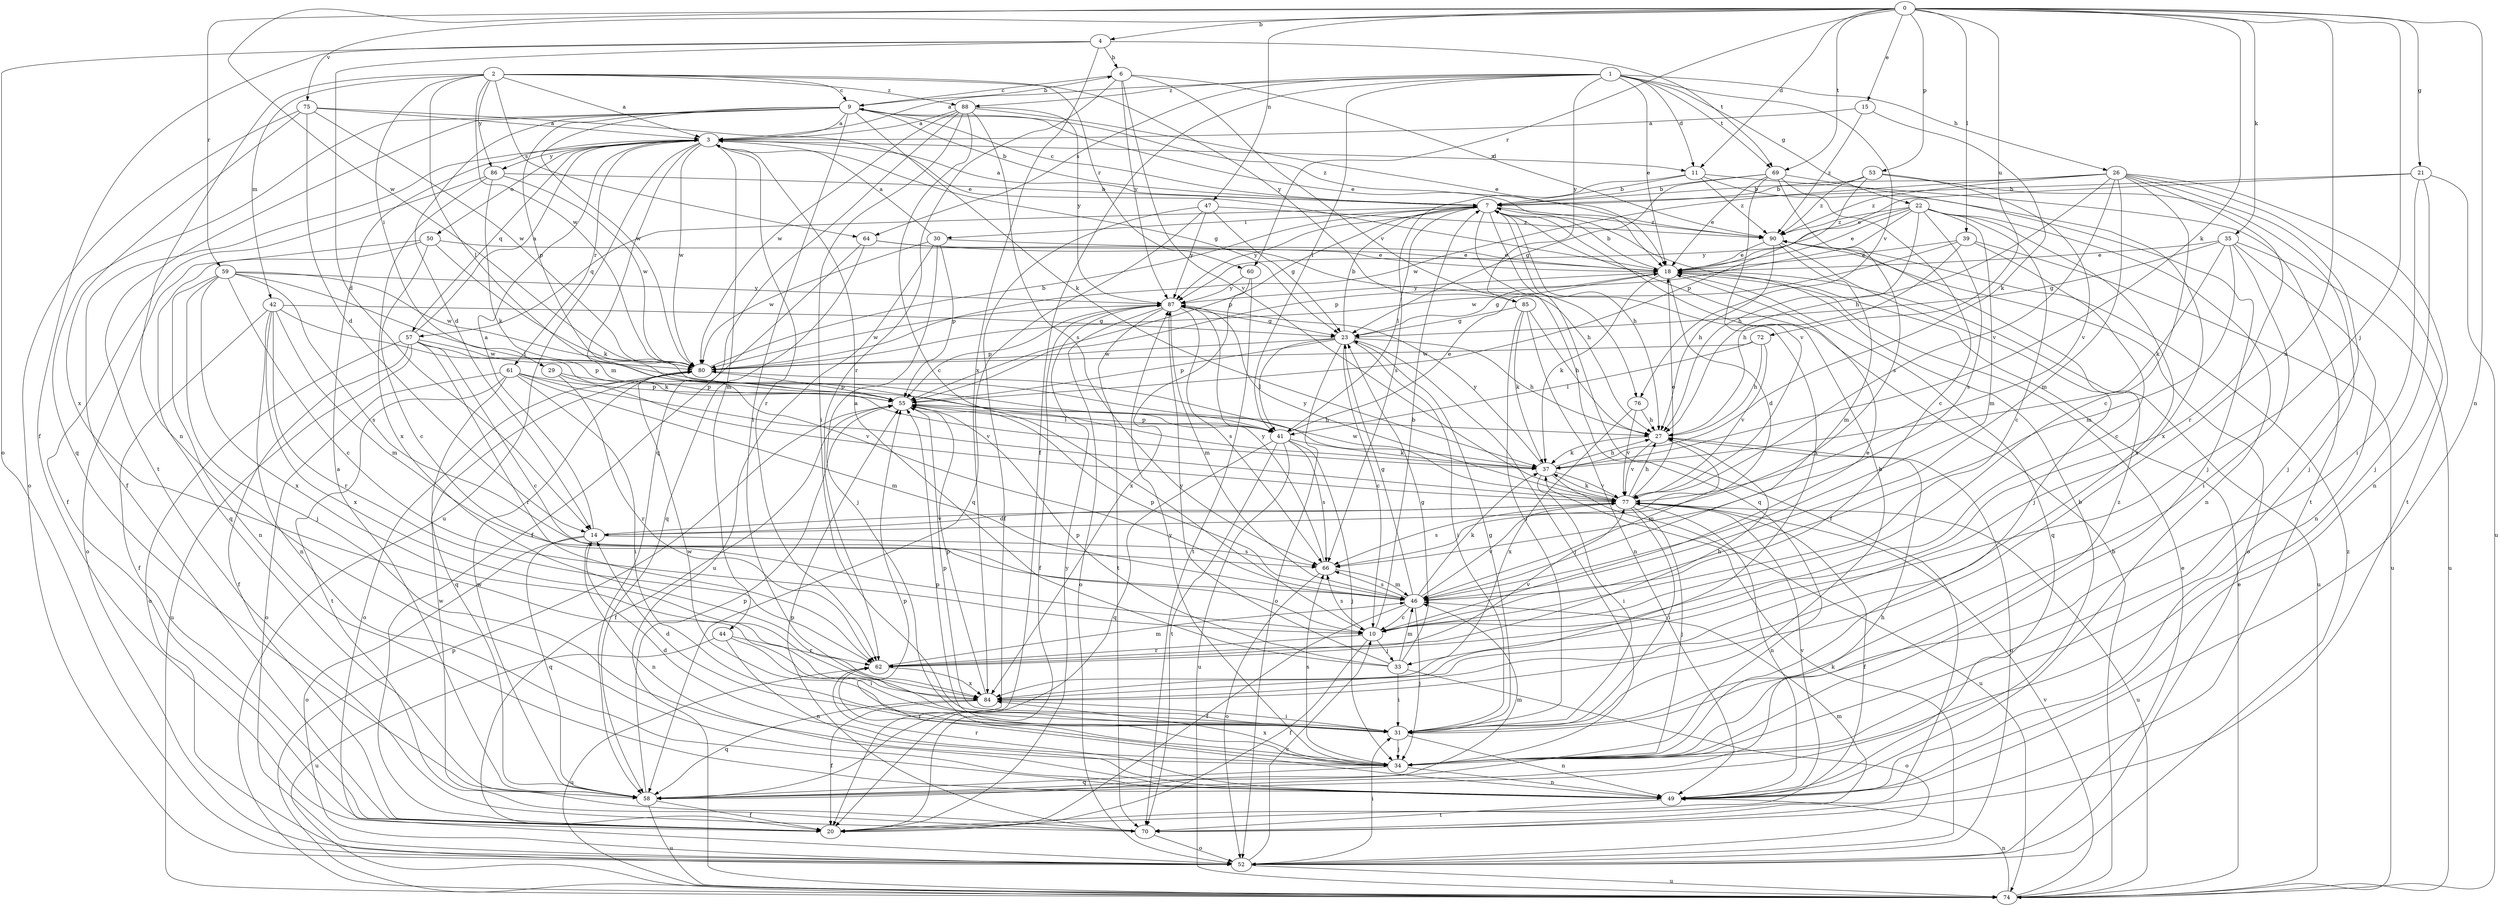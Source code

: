 strict digraph  {
0;
1;
2;
3;
4;
6;
7;
9;
10;
11;
14;
15;
18;
20;
21;
22;
23;
26;
27;
29;
30;
31;
33;
34;
35;
37;
39;
41;
42;
44;
46;
47;
49;
50;
52;
53;
55;
57;
58;
59;
60;
61;
62;
64;
66;
69;
70;
72;
74;
75;
76;
77;
80;
84;
85;
86;
87;
88;
90;
0 -> 4  [label=b];
0 -> 11  [label=d];
0 -> 15  [label=e];
0 -> 21  [label=g];
0 -> 33  [label=j];
0 -> 35  [label=k];
0 -> 37  [label=k];
0 -> 39  [label=l];
0 -> 47  [label=n];
0 -> 49  [label=n];
0 -> 53  [label=p];
0 -> 59  [label=r];
0 -> 60  [label=r];
0 -> 69  [label=t];
0 -> 72  [label=u];
0 -> 75  [label=v];
0 -> 80  [label=w];
0 -> 84  [label=x];
1 -> 3  [label=a];
1 -> 11  [label=d];
1 -> 18  [label=e];
1 -> 20  [label=f];
1 -> 22  [label=g];
1 -> 26  [label=h];
1 -> 41  [label=l];
1 -> 64  [label=s];
1 -> 69  [label=t];
1 -> 76  [label=v];
1 -> 85  [label=y];
1 -> 88  [label=z];
2 -> 3  [label=a];
2 -> 9  [label=c];
2 -> 29  [label=i];
2 -> 41  [label=l];
2 -> 42  [label=m];
2 -> 49  [label=n];
2 -> 60  [label=r];
2 -> 64  [label=s];
2 -> 80  [label=w];
2 -> 85  [label=y];
2 -> 86  [label=y];
2 -> 88  [label=z];
3 -> 11  [label=d];
3 -> 20  [label=f];
3 -> 23  [label=g];
3 -> 44  [label=m];
3 -> 46  [label=m];
3 -> 50  [label=o];
3 -> 57  [label=q];
3 -> 61  [label=r];
3 -> 62  [label=r];
3 -> 74  [label=u];
3 -> 80  [label=w];
3 -> 86  [label=y];
4 -> 6  [label=b];
4 -> 14  [label=d];
4 -> 20  [label=f];
4 -> 52  [label=o];
4 -> 69  [label=t];
4 -> 84  [label=x];
6 -> 9  [label=c];
6 -> 62  [label=r];
6 -> 76  [label=v];
6 -> 77  [label=v];
6 -> 87  [label=y];
6 -> 90  [label=z];
7 -> 3  [label=a];
7 -> 9  [label=c];
7 -> 20  [label=f];
7 -> 27  [label=h];
7 -> 30  [label=i];
7 -> 41  [label=l];
7 -> 55  [label=p];
7 -> 57  [label=q];
7 -> 58  [label=q];
7 -> 84  [label=x];
7 -> 87  [label=y];
7 -> 90  [label=z];
9 -> 3  [label=a];
9 -> 6  [label=b];
9 -> 7  [label=b];
9 -> 14  [label=d];
9 -> 18  [label=e];
9 -> 31  [label=i];
9 -> 37  [label=k];
9 -> 55  [label=p];
9 -> 58  [label=q];
9 -> 70  [label=t];
9 -> 80  [label=w];
9 -> 90  [label=z];
10 -> 7  [label=b];
10 -> 18  [label=e];
10 -> 20  [label=f];
10 -> 33  [label=j];
10 -> 62  [label=r];
10 -> 66  [label=s];
11 -> 7  [label=b];
11 -> 34  [label=j];
11 -> 66  [label=s];
11 -> 70  [label=t];
11 -> 90  [label=z];
14 -> 3  [label=a];
14 -> 49  [label=n];
14 -> 52  [label=o];
14 -> 58  [label=q];
14 -> 66  [label=s];
14 -> 77  [label=v];
15 -> 3  [label=a];
15 -> 37  [label=k];
15 -> 90  [label=z];
18 -> 7  [label=b];
18 -> 14  [label=d];
18 -> 23  [label=g];
18 -> 37  [label=k];
18 -> 58  [label=q];
18 -> 74  [label=u];
18 -> 87  [label=y];
20 -> 87  [label=y];
21 -> 7  [label=b];
21 -> 18  [label=e];
21 -> 31  [label=i];
21 -> 34  [label=j];
21 -> 74  [label=u];
22 -> 10  [label=c];
22 -> 18  [label=e];
22 -> 27  [label=h];
22 -> 46  [label=m];
22 -> 49  [label=n];
22 -> 55  [label=p];
22 -> 66  [label=s];
22 -> 84  [label=x];
22 -> 87  [label=y];
22 -> 90  [label=z];
23 -> 7  [label=b];
23 -> 10  [label=c];
23 -> 27  [label=h];
23 -> 31  [label=i];
23 -> 34  [label=j];
23 -> 41  [label=l];
23 -> 52  [label=o];
23 -> 55  [label=p];
23 -> 80  [label=w];
26 -> 7  [label=b];
26 -> 10  [label=c];
26 -> 27  [label=h];
26 -> 34  [label=j];
26 -> 46  [label=m];
26 -> 49  [label=n];
26 -> 62  [label=r];
26 -> 70  [label=t];
26 -> 77  [label=v];
26 -> 80  [label=w];
26 -> 90  [label=z];
27 -> 37  [label=k];
27 -> 46  [label=m];
27 -> 52  [label=o];
27 -> 77  [label=v];
29 -> 55  [label=p];
29 -> 62  [label=r];
29 -> 77  [label=v];
30 -> 3  [label=a];
30 -> 18  [label=e];
30 -> 34  [label=j];
30 -> 55  [label=p];
30 -> 74  [label=u];
30 -> 80  [label=w];
31 -> 7  [label=b];
31 -> 14  [label=d];
31 -> 23  [label=g];
31 -> 34  [label=j];
31 -> 49  [label=n];
31 -> 55  [label=p];
31 -> 80  [label=w];
33 -> 3  [label=a];
33 -> 23  [label=g];
33 -> 31  [label=i];
33 -> 46  [label=m];
33 -> 52  [label=o];
33 -> 55  [label=p];
33 -> 87  [label=y];
34 -> 14  [label=d];
34 -> 49  [label=n];
34 -> 55  [label=p];
34 -> 58  [label=q];
34 -> 62  [label=r];
34 -> 66  [label=s];
34 -> 84  [label=x];
34 -> 87  [label=y];
34 -> 90  [label=z];
35 -> 18  [label=e];
35 -> 23  [label=g];
35 -> 31  [label=i];
35 -> 37  [label=k];
35 -> 46  [label=m];
35 -> 49  [label=n];
35 -> 74  [label=u];
37 -> 27  [label=h];
37 -> 31  [label=i];
37 -> 74  [label=u];
37 -> 77  [label=v];
37 -> 87  [label=y];
39 -> 10  [label=c];
39 -> 18  [label=e];
39 -> 27  [label=h];
39 -> 74  [label=u];
39 -> 80  [label=w];
41 -> 18  [label=e];
41 -> 34  [label=j];
41 -> 37  [label=k];
41 -> 55  [label=p];
41 -> 58  [label=q];
41 -> 66  [label=s];
41 -> 70  [label=t];
41 -> 74  [label=u];
42 -> 20  [label=f];
42 -> 23  [label=g];
42 -> 37  [label=k];
42 -> 46  [label=m];
42 -> 49  [label=n];
42 -> 62  [label=r];
42 -> 84  [label=x];
44 -> 31  [label=i];
44 -> 49  [label=n];
44 -> 62  [label=r];
44 -> 74  [label=u];
46 -> 10  [label=c];
46 -> 20  [label=f];
46 -> 23  [label=g];
46 -> 34  [label=j];
46 -> 37  [label=k];
46 -> 55  [label=p];
46 -> 66  [label=s];
46 -> 77  [label=v];
47 -> 20  [label=f];
47 -> 23  [label=g];
47 -> 58  [label=q];
47 -> 87  [label=y];
47 -> 90  [label=z];
49 -> 7  [label=b];
49 -> 55  [label=p];
49 -> 62  [label=r];
49 -> 70  [label=t];
49 -> 77  [label=v];
50 -> 10  [label=c];
50 -> 18  [label=e];
50 -> 37  [label=k];
50 -> 52  [label=o];
50 -> 58  [label=q];
52 -> 10  [label=c];
52 -> 18  [label=e];
52 -> 31  [label=i];
52 -> 37  [label=k];
52 -> 74  [label=u];
52 -> 90  [label=z];
53 -> 7  [label=b];
53 -> 34  [label=j];
53 -> 55  [label=p];
53 -> 77  [label=v];
53 -> 90  [label=z];
55 -> 20  [label=f];
55 -> 27  [label=h];
55 -> 41  [label=l];
57 -> 3  [label=a];
57 -> 10  [label=c];
57 -> 20  [label=f];
57 -> 52  [label=o];
57 -> 55  [label=p];
57 -> 62  [label=r];
57 -> 74  [label=u];
57 -> 80  [label=w];
58 -> 3  [label=a];
58 -> 20  [label=f];
58 -> 27  [label=h];
58 -> 46  [label=m];
58 -> 55  [label=p];
58 -> 74  [label=u];
58 -> 80  [label=w];
59 -> 10  [label=c];
59 -> 34  [label=j];
59 -> 41  [label=l];
59 -> 49  [label=n];
59 -> 66  [label=s];
59 -> 80  [label=w];
59 -> 84  [label=x];
59 -> 87  [label=y];
60 -> 70  [label=t];
60 -> 84  [label=x];
60 -> 87  [label=y];
61 -> 31  [label=i];
61 -> 46  [label=m];
61 -> 52  [label=o];
61 -> 55  [label=p];
61 -> 58  [label=q];
61 -> 70  [label=t];
61 -> 77  [label=v];
62 -> 27  [label=h];
62 -> 46  [label=m];
62 -> 74  [label=u];
62 -> 77  [label=v];
62 -> 84  [label=x];
64 -> 18  [label=e];
64 -> 20  [label=f];
64 -> 27  [label=h];
64 -> 58  [label=q];
66 -> 46  [label=m];
66 -> 52  [label=o];
66 -> 87  [label=y];
69 -> 7  [label=b];
69 -> 10  [label=c];
69 -> 18  [label=e];
69 -> 23  [label=g];
69 -> 66  [label=s];
69 -> 77  [label=v];
69 -> 84  [label=x];
70 -> 46  [label=m];
70 -> 52  [label=o];
70 -> 55  [label=p];
70 -> 80  [label=w];
72 -> 27  [label=h];
72 -> 41  [label=l];
72 -> 77  [label=v];
72 -> 80  [label=w];
74 -> 7  [label=b];
74 -> 18  [label=e];
74 -> 49  [label=n];
74 -> 55  [label=p];
74 -> 77  [label=v];
75 -> 3  [label=a];
75 -> 14  [label=d];
75 -> 18  [label=e];
75 -> 52  [label=o];
75 -> 80  [label=w];
75 -> 84  [label=x];
76 -> 27  [label=h];
76 -> 77  [label=v];
76 -> 84  [label=x];
77 -> 14  [label=d];
77 -> 18  [label=e];
77 -> 20  [label=f];
77 -> 27  [label=h];
77 -> 31  [label=i];
77 -> 34  [label=j];
77 -> 37  [label=k];
77 -> 49  [label=n];
77 -> 66  [label=s];
77 -> 74  [label=u];
77 -> 80  [label=w];
77 -> 87  [label=y];
80 -> 7  [label=b];
80 -> 52  [label=o];
80 -> 55  [label=p];
84 -> 20  [label=f];
84 -> 31  [label=i];
84 -> 55  [label=p];
84 -> 58  [label=q];
85 -> 23  [label=g];
85 -> 27  [label=h];
85 -> 31  [label=i];
85 -> 37  [label=k];
85 -> 49  [label=n];
86 -> 7  [label=b];
86 -> 20  [label=f];
86 -> 37  [label=k];
86 -> 80  [label=w];
86 -> 84  [label=x];
87 -> 20  [label=f];
87 -> 23  [label=g];
87 -> 46  [label=m];
87 -> 52  [label=o];
87 -> 55  [label=p];
87 -> 66  [label=s];
87 -> 70  [label=t];
87 -> 80  [label=w];
88 -> 3  [label=a];
88 -> 10  [label=c];
88 -> 18  [label=e];
88 -> 31  [label=i];
88 -> 58  [label=q];
88 -> 66  [label=s];
88 -> 80  [label=w];
88 -> 87  [label=y];
90 -> 18  [label=e];
90 -> 27  [label=h];
90 -> 34  [label=j];
90 -> 46  [label=m];
90 -> 52  [label=o];
}

